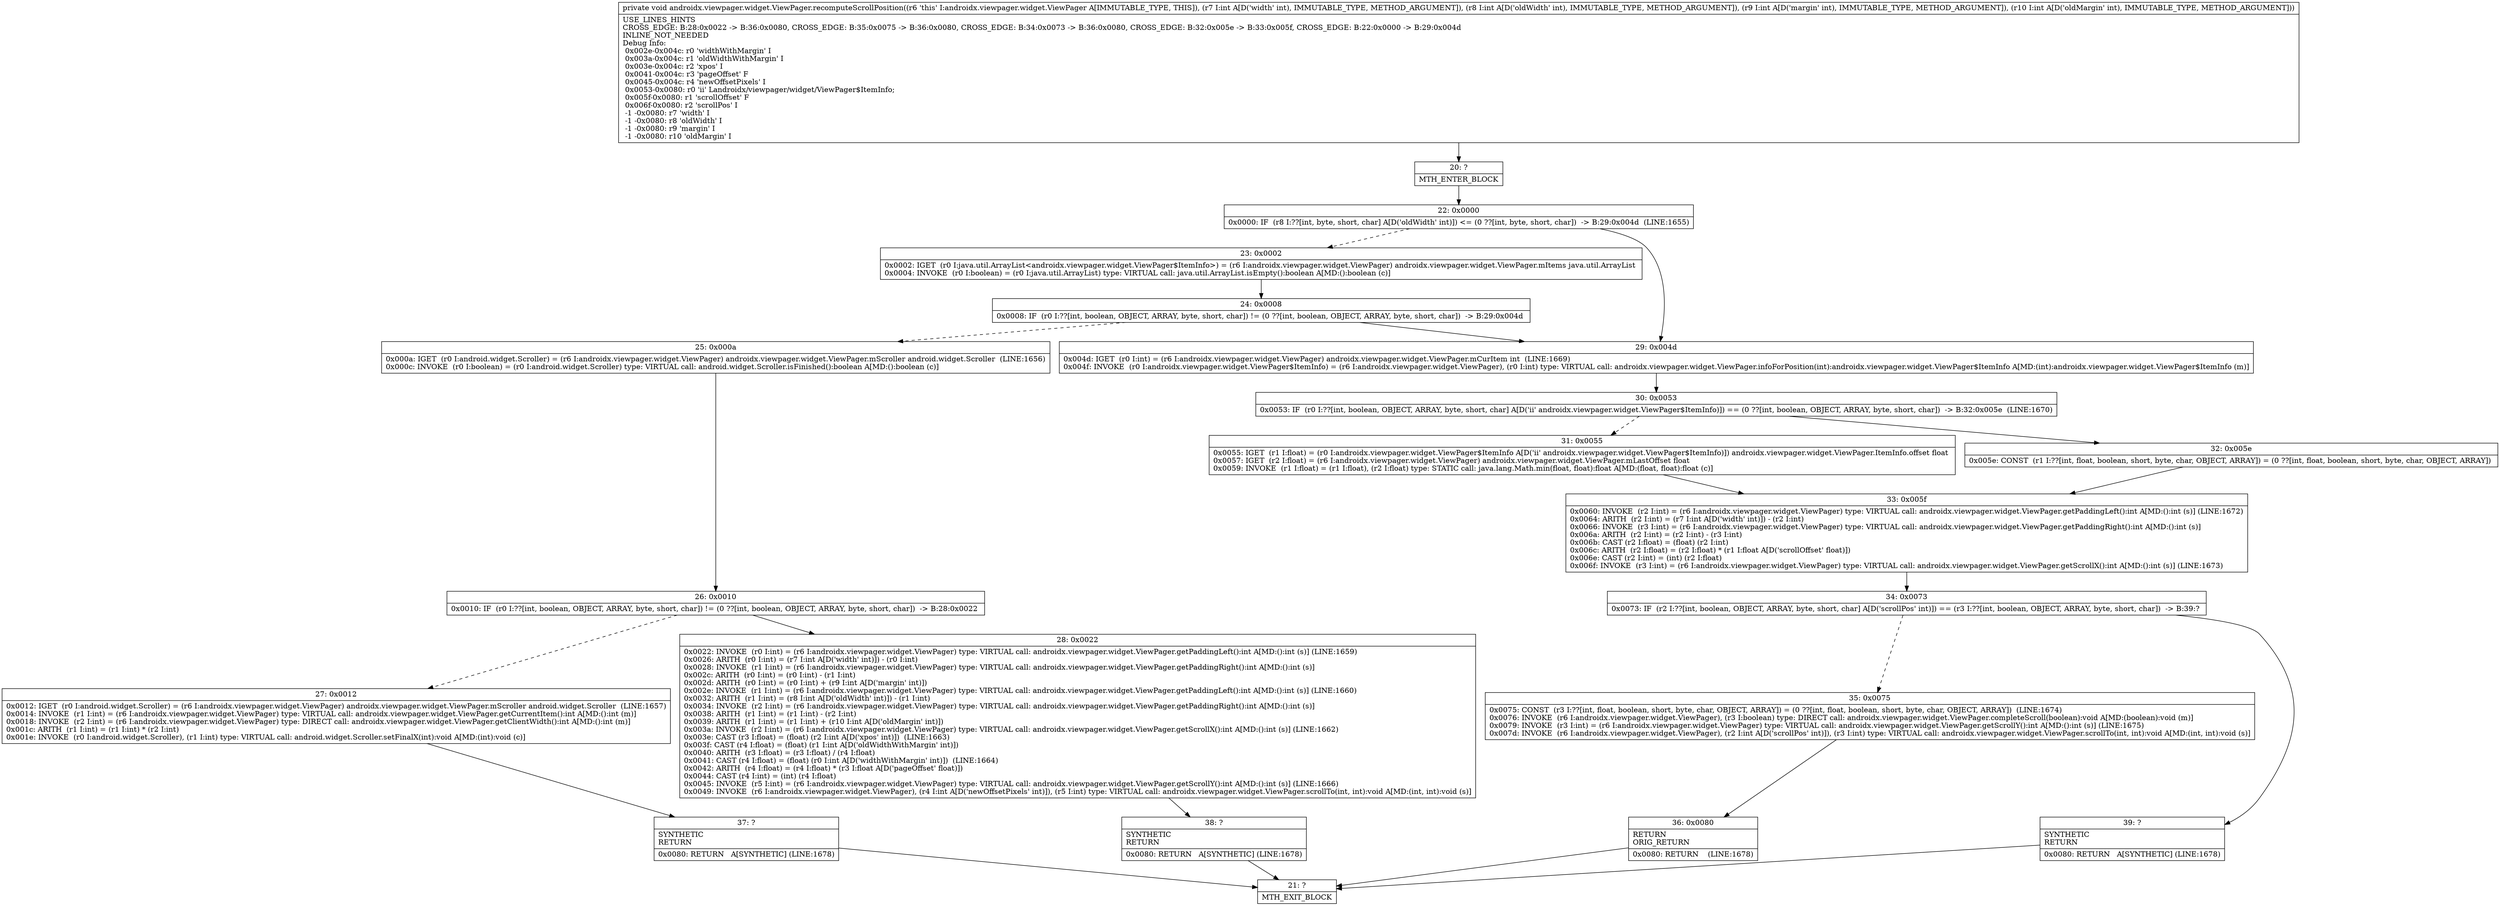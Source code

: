 digraph "CFG forandroidx.viewpager.widget.ViewPager.recomputeScrollPosition(IIII)V" {
Node_20 [shape=record,label="{20\:\ ?|MTH_ENTER_BLOCK\l}"];
Node_22 [shape=record,label="{22\:\ 0x0000|0x0000: IF  (r8 I:??[int, byte, short, char] A[D('oldWidth' int)]) \<= (0 ??[int, byte, short, char])  \-\> B:29:0x004d  (LINE:1655)\l}"];
Node_23 [shape=record,label="{23\:\ 0x0002|0x0002: IGET  (r0 I:java.util.ArrayList\<androidx.viewpager.widget.ViewPager$ItemInfo\>) = (r6 I:androidx.viewpager.widget.ViewPager) androidx.viewpager.widget.ViewPager.mItems java.util.ArrayList \l0x0004: INVOKE  (r0 I:boolean) = (r0 I:java.util.ArrayList) type: VIRTUAL call: java.util.ArrayList.isEmpty():boolean A[MD:():boolean (c)]\l}"];
Node_24 [shape=record,label="{24\:\ 0x0008|0x0008: IF  (r0 I:??[int, boolean, OBJECT, ARRAY, byte, short, char]) != (0 ??[int, boolean, OBJECT, ARRAY, byte, short, char])  \-\> B:29:0x004d \l}"];
Node_25 [shape=record,label="{25\:\ 0x000a|0x000a: IGET  (r0 I:android.widget.Scroller) = (r6 I:androidx.viewpager.widget.ViewPager) androidx.viewpager.widget.ViewPager.mScroller android.widget.Scroller  (LINE:1656)\l0x000c: INVOKE  (r0 I:boolean) = (r0 I:android.widget.Scroller) type: VIRTUAL call: android.widget.Scroller.isFinished():boolean A[MD:():boolean (c)]\l}"];
Node_26 [shape=record,label="{26\:\ 0x0010|0x0010: IF  (r0 I:??[int, boolean, OBJECT, ARRAY, byte, short, char]) != (0 ??[int, boolean, OBJECT, ARRAY, byte, short, char])  \-\> B:28:0x0022 \l}"];
Node_27 [shape=record,label="{27\:\ 0x0012|0x0012: IGET  (r0 I:android.widget.Scroller) = (r6 I:androidx.viewpager.widget.ViewPager) androidx.viewpager.widget.ViewPager.mScroller android.widget.Scroller  (LINE:1657)\l0x0014: INVOKE  (r1 I:int) = (r6 I:androidx.viewpager.widget.ViewPager) type: VIRTUAL call: androidx.viewpager.widget.ViewPager.getCurrentItem():int A[MD:():int (m)]\l0x0018: INVOKE  (r2 I:int) = (r6 I:androidx.viewpager.widget.ViewPager) type: DIRECT call: androidx.viewpager.widget.ViewPager.getClientWidth():int A[MD:():int (m)]\l0x001c: ARITH  (r1 I:int) = (r1 I:int) * (r2 I:int) \l0x001e: INVOKE  (r0 I:android.widget.Scroller), (r1 I:int) type: VIRTUAL call: android.widget.Scroller.setFinalX(int):void A[MD:(int):void (c)]\l}"];
Node_37 [shape=record,label="{37\:\ ?|SYNTHETIC\lRETURN\l|0x0080: RETURN   A[SYNTHETIC] (LINE:1678)\l}"];
Node_21 [shape=record,label="{21\:\ ?|MTH_EXIT_BLOCK\l}"];
Node_28 [shape=record,label="{28\:\ 0x0022|0x0022: INVOKE  (r0 I:int) = (r6 I:androidx.viewpager.widget.ViewPager) type: VIRTUAL call: androidx.viewpager.widget.ViewPager.getPaddingLeft():int A[MD:():int (s)] (LINE:1659)\l0x0026: ARITH  (r0 I:int) = (r7 I:int A[D('width' int)]) \- (r0 I:int) \l0x0028: INVOKE  (r1 I:int) = (r6 I:androidx.viewpager.widget.ViewPager) type: VIRTUAL call: androidx.viewpager.widget.ViewPager.getPaddingRight():int A[MD:():int (s)]\l0x002c: ARITH  (r0 I:int) = (r0 I:int) \- (r1 I:int) \l0x002d: ARITH  (r0 I:int) = (r0 I:int) + (r9 I:int A[D('margin' int)]) \l0x002e: INVOKE  (r1 I:int) = (r6 I:androidx.viewpager.widget.ViewPager) type: VIRTUAL call: androidx.viewpager.widget.ViewPager.getPaddingLeft():int A[MD:():int (s)] (LINE:1660)\l0x0032: ARITH  (r1 I:int) = (r8 I:int A[D('oldWidth' int)]) \- (r1 I:int) \l0x0034: INVOKE  (r2 I:int) = (r6 I:androidx.viewpager.widget.ViewPager) type: VIRTUAL call: androidx.viewpager.widget.ViewPager.getPaddingRight():int A[MD:():int (s)]\l0x0038: ARITH  (r1 I:int) = (r1 I:int) \- (r2 I:int) \l0x0039: ARITH  (r1 I:int) = (r1 I:int) + (r10 I:int A[D('oldMargin' int)]) \l0x003a: INVOKE  (r2 I:int) = (r6 I:androidx.viewpager.widget.ViewPager) type: VIRTUAL call: androidx.viewpager.widget.ViewPager.getScrollX():int A[MD:():int (s)] (LINE:1662)\l0x003e: CAST (r3 I:float) = (float) (r2 I:int A[D('xpos' int)])  (LINE:1663)\l0x003f: CAST (r4 I:float) = (float) (r1 I:int A[D('oldWidthWithMargin' int)]) \l0x0040: ARITH  (r3 I:float) = (r3 I:float) \/ (r4 I:float) \l0x0041: CAST (r4 I:float) = (float) (r0 I:int A[D('widthWithMargin' int)])  (LINE:1664)\l0x0042: ARITH  (r4 I:float) = (r4 I:float) * (r3 I:float A[D('pageOffset' float)]) \l0x0044: CAST (r4 I:int) = (int) (r4 I:float) \l0x0045: INVOKE  (r5 I:int) = (r6 I:androidx.viewpager.widget.ViewPager) type: VIRTUAL call: androidx.viewpager.widget.ViewPager.getScrollY():int A[MD:():int (s)] (LINE:1666)\l0x0049: INVOKE  (r6 I:androidx.viewpager.widget.ViewPager), (r4 I:int A[D('newOffsetPixels' int)]), (r5 I:int) type: VIRTUAL call: androidx.viewpager.widget.ViewPager.scrollTo(int, int):void A[MD:(int, int):void (s)]\l}"];
Node_38 [shape=record,label="{38\:\ ?|SYNTHETIC\lRETURN\l|0x0080: RETURN   A[SYNTHETIC] (LINE:1678)\l}"];
Node_29 [shape=record,label="{29\:\ 0x004d|0x004d: IGET  (r0 I:int) = (r6 I:androidx.viewpager.widget.ViewPager) androidx.viewpager.widget.ViewPager.mCurItem int  (LINE:1669)\l0x004f: INVOKE  (r0 I:androidx.viewpager.widget.ViewPager$ItemInfo) = (r6 I:androidx.viewpager.widget.ViewPager), (r0 I:int) type: VIRTUAL call: androidx.viewpager.widget.ViewPager.infoForPosition(int):androidx.viewpager.widget.ViewPager$ItemInfo A[MD:(int):androidx.viewpager.widget.ViewPager$ItemInfo (m)]\l}"];
Node_30 [shape=record,label="{30\:\ 0x0053|0x0053: IF  (r0 I:??[int, boolean, OBJECT, ARRAY, byte, short, char] A[D('ii' androidx.viewpager.widget.ViewPager$ItemInfo)]) == (0 ??[int, boolean, OBJECT, ARRAY, byte, short, char])  \-\> B:32:0x005e  (LINE:1670)\l}"];
Node_31 [shape=record,label="{31\:\ 0x0055|0x0055: IGET  (r1 I:float) = (r0 I:androidx.viewpager.widget.ViewPager$ItemInfo A[D('ii' androidx.viewpager.widget.ViewPager$ItemInfo)]) androidx.viewpager.widget.ViewPager.ItemInfo.offset float \l0x0057: IGET  (r2 I:float) = (r6 I:androidx.viewpager.widget.ViewPager) androidx.viewpager.widget.ViewPager.mLastOffset float \l0x0059: INVOKE  (r1 I:float) = (r1 I:float), (r2 I:float) type: STATIC call: java.lang.Math.min(float, float):float A[MD:(float, float):float (c)]\l}"];
Node_33 [shape=record,label="{33\:\ 0x005f|0x0060: INVOKE  (r2 I:int) = (r6 I:androidx.viewpager.widget.ViewPager) type: VIRTUAL call: androidx.viewpager.widget.ViewPager.getPaddingLeft():int A[MD:():int (s)] (LINE:1672)\l0x0064: ARITH  (r2 I:int) = (r7 I:int A[D('width' int)]) \- (r2 I:int) \l0x0066: INVOKE  (r3 I:int) = (r6 I:androidx.viewpager.widget.ViewPager) type: VIRTUAL call: androidx.viewpager.widget.ViewPager.getPaddingRight():int A[MD:():int (s)]\l0x006a: ARITH  (r2 I:int) = (r2 I:int) \- (r3 I:int) \l0x006b: CAST (r2 I:float) = (float) (r2 I:int) \l0x006c: ARITH  (r2 I:float) = (r2 I:float) * (r1 I:float A[D('scrollOffset' float)]) \l0x006e: CAST (r2 I:int) = (int) (r2 I:float) \l0x006f: INVOKE  (r3 I:int) = (r6 I:androidx.viewpager.widget.ViewPager) type: VIRTUAL call: androidx.viewpager.widget.ViewPager.getScrollX():int A[MD:():int (s)] (LINE:1673)\l}"];
Node_34 [shape=record,label="{34\:\ 0x0073|0x0073: IF  (r2 I:??[int, boolean, OBJECT, ARRAY, byte, short, char] A[D('scrollPos' int)]) == (r3 I:??[int, boolean, OBJECT, ARRAY, byte, short, char])  \-\> B:39:? \l}"];
Node_35 [shape=record,label="{35\:\ 0x0075|0x0075: CONST  (r3 I:??[int, float, boolean, short, byte, char, OBJECT, ARRAY]) = (0 ??[int, float, boolean, short, byte, char, OBJECT, ARRAY])  (LINE:1674)\l0x0076: INVOKE  (r6 I:androidx.viewpager.widget.ViewPager), (r3 I:boolean) type: DIRECT call: androidx.viewpager.widget.ViewPager.completeScroll(boolean):void A[MD:(boolean):void (m)]\l0x0079: INVOKE  (r3 I:int) = (r6 I:androidx.viewpager.widget.ViewPager) type: VIRTUAL call: androidx.viewpager.widget.ViewPager.getScrollY():int A[MD:():int (s)] (LINE:1675)\l0x007d: INVOKE  (r6 I:androidx.viewpager.widget.ViewPager), (r2 I:int A[D('scrollPos' int)]), (r3 I:int) type: VIRTUAL call: androidx.viewpager.widget.ViewPager.scrollTo(int, int):void A[MD:(int, int):void (s)]\l}"];
Node_36 [shape=record,label="{36\:\ 0x0080|RETURN\lORIG_RETURN\l|0x0080: RETURN    (LINE:1678)\l}"];
Node_39 [shape=record,label="{39\:\ ?|SYNTHETIC\lRETURN\l|0x0080: RETURN   A[SYNTHETIC] (LINE:1678)\l}"];
Node_32 [shape=record,label="{32\:\ 0x005e|0x005e: CONST  (r1 I:??[int, float, boolean, short, byte, char, OBJECT, ARRAY]) = (0 ??[int, float, boolean, short, byte, char, OBJECT, ARRAY]) \l}"];
MethodNode[shape=record,label="{private void androidx.viewpager.widget.ViewPager.recomputeScrollPosition((r6 'this' I:androidx.viewpager.widget.ViewPager A[IMMUTABLE_TYPE, THIS]), (r7 I:int A[D('width' int), IMMUTABLE_TYPE, METHOD_ARGUMENT]), (r8 I:int A[D('oldWidth' int), IMMUTABLE_TYPE, METHOD_ARGUMENT]), (r9 I:int A[D('margin' int), IMMUTABLE_TYPE, METHOD_ARGUMENT]), (r10 I:int A[D('oldMargin' int), IMMUTABLE_TYPE, METHOD_ARGUMENT]))  | USE_LINES_HINTS\lCROSS_EDGE: B:28:0x0022 \-\> B:36:0x0080, CROSS_EDGE: B:35:0x0075 \-\> B:36:0x0080, CROSS_EDGE: B:34:0x0073 \-\> B:36:0x0080, CROSS_EDGE: B:32:0x005e \-\> B:33:0x005f, CROSS_EDGE: B:22:0x0000 \-\> B:29:0x004d\lINLINE_NOT_NEEDED\lDebug Info:\l  0x002e\-0x004c: r0 'widthWithMargin' I\l  0x003a\-0x004c: r1 'oldWidthWithMargin' I\l  0x003e\-0x004c: r2 'xpos' I\l  0x0041\-0x004c: r3 'pageOffset' F\l  0x0045\-0x004c: r4 'newOffsetPixels' I\l  0x0053\-0x0080: r0 'ii' Landroidx\/viewpager\/widget\/ViewPager$ItemInfo;\l  0x005f\-0x0080: r1 'scrollOffset' F\l  0x006f\-0x0080: r2 'scrollPos' I\l  \-1 \-0x0080: r7 'width' I\l  \-1 \-0x0080: r8 'oldWidth' I\l  \-1 \-0x0080: r9 'margin' I\l  \-1 \-0x0080: r10 'oldMargin' I\l}"];
MethodNode -> Node_20;Node_20 -> Node_22;
Node_22 -> Node_23[style=dashed];
Node_22 -> Node_29;
Node_23 -> Node_24;
Node_24 -> Node_25[style=dashed];
Node_24 -> Node_29;
Node_25 -> Node_26;
Node_26 -> Node_27[style=dashed];
Node_26 -> Node_28;
Node_27 -> Node_37;
Node_37 -> Node_21;
Node_28 -> Node_38;
Node_38 -> Node_21;
Node_29 -> Node_30;
Node_30 -> Node_31[style=dashed];
Node_30 -> Node_32;
Node_31 -> Node_33;
Node_33 -> Node_34;
Node_34 -> Node_35[style=dashed];
Node_34 -> Node_39;
Node_35 -> Node_36;
Node_36 -> Node_21;
Node_39 -> Node_21;
Node_32 -> Node_33;
}

